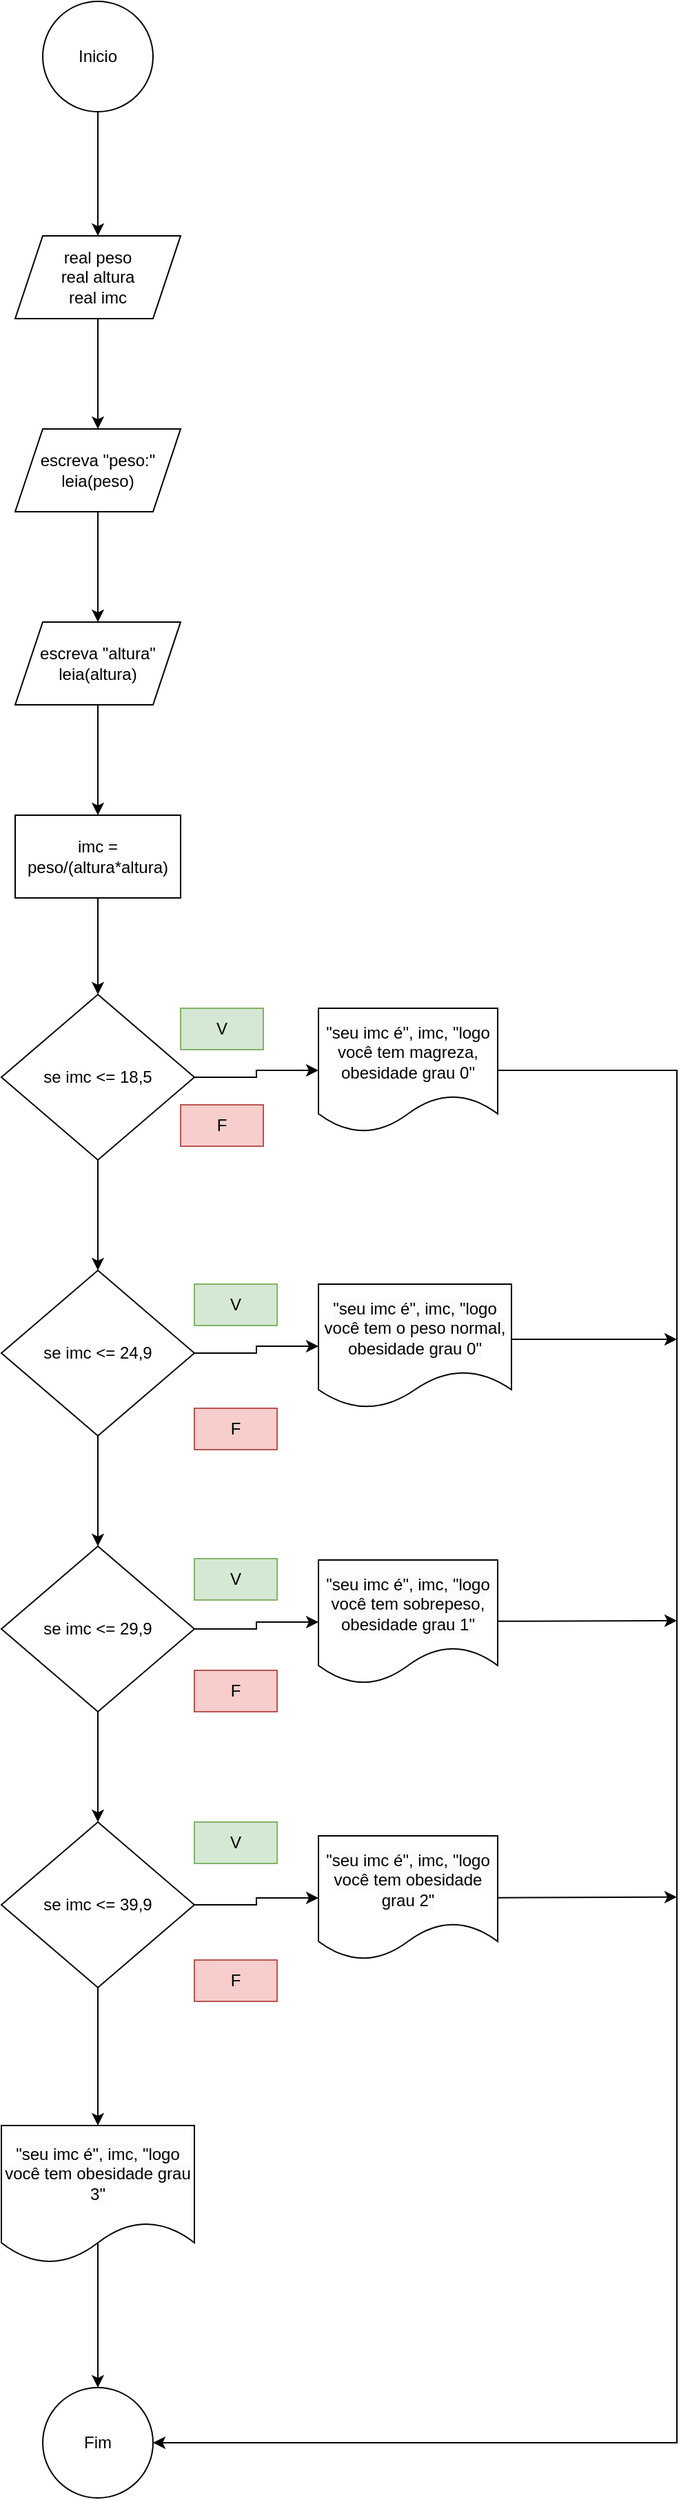 <mxfile version="24.7.17">
  <diagram name="Página-1" id="sozQ-eNmJCscKQdJ2B1G">
    <mxGraphModel dx="1687" dy="918" grid="1" gridSize="10" guides="1" tooltips="1" connect="1" arrows="1" fold="1" page="1" pageScale="1" pageWidth="827" pageHeight="1169" math="0" shadow="0">
      <root>
        <mxCell id="0" />
        <mxCell id="1" parent="0" />
        <mxCell id="tisoYPnN5JIa4hkCrfbF-3" value="" style="edgeStyle=orthogonalEdgeStyle;rounded=0;orthogonalLoop=1;jettySize=auto;html=1;" edge="1" parent="1" source="tisoYPnN5JIa4hkCrfbF-1" target="tisoYPnN5JIa4hkCrfbF-2">
          <mxGeometry relative="1" as="geometry" />
        </mxCell>
        <mxCell id="tisoYPnN5JIa4hkCrfbF-1" value="Inicio" style="ellipse;whiteSpace=wrap;html=1;aspect=fixed;" vertex="1" parent="1">
          <mxGeometry x="290" y="40" width="80" height="80" as="geometry" />
        </mxCell>
        <mxCell id="tisoYPnN5JIa4hkCrfbF-5" value="" style="edgeStyle=orthogonalEdgeStyle;rounded=0;orthogonalLoop=1;jettySize=auto;html=1;" edge="1" parent="1" source="tisoYPnN5JIa4hkCrfbF-2" target="tisoYPnN5JIa4hkCrfbF-4">
          <mxGeometry relative="1" as="geometry" />
        </mxCell>
        <mxCell id="tisoYPnN5JIa4hkCrfbF-2" value="real peso&lt;div&gt;real altura&lt;/div&gt;&lt;div&gt;real imc&lt;/div&gt;" style="shape=parallelogram;perimeter=parallelogramPerimeter;whiteSpace=wrap;html=1;fixedSize=1;" vertex="1" parent="1">
          <mxGeometry x="270" y="210" width="120" height="60" as="geometry" />
        </mxCell>
        <mxCell id="tisoYPnN5JIa4hkCrfbF-7" value="" style="edgeStyle=orthogonalEdgeStyle;rounded=0;orthogonalLoop=1;jettySize=auto;html=1;" edge="1" parent="1" source="tisoYPnN5JIa4hkCrfbF-4" target="tisoYPnN5JIa4hkCrfbF-6">
          <mxGeometry relative="1" as="geometry" />
        </mxCell>
        <mxCell id="tisoYPnN5JIa4hkCrfbF-4" value="escreva &quot;peso:&quot;&lt;div&gt;leia(peso)&lt;/div&gt;" style="shape=parallelogram;perimeter=parallelogramPerimeter;whiteSpace=wrap;html=1;fixedSize=1;" vertex="1" parent="1">
          <mxGeometry x="270" y="350" width="120" height="60" as="geometry" />
        </mxCell>
        <mxCell id="tisoYPnN5JIa4hkCrfbF-9" value="" style="edgeStyle=orthogonalEdgeStyle;rounded=0;orthogonalLoop=1;jettySize=auto;html=1;" edge="1" parent="1" source="tisoYPnN5JIa4hkCrfbF-6" target="tisoYPnN5JIa4hkCrfbF-8">
          <mxGeometry relative="1" as="geometry" />
        </mxCell>
        <mxCell id="tisoYPnN5JIa4hkCrfbF-6" value="escreva &quot;altura&quot;&lt;div&gt;leia(altura)&lt;/div&gt;" style="shape=parallelogram;perimeter=parallelogramPerimeter;whiteSpace=wrap;html=1;fixedSize=1;" vertex="1" parent="1">
          <mxGeometry x="270" y="490" width="120" height="60" as="geometry" />
        </mxCell>
        <mxCell id="tisoYPnN5JIa4hkCrfbF-11" value="" style="edgeStyle=orthogonalEdgeStyle;rounded=0;orthogonalLoop=1;jettySize=auto;html=1;" edge="1" parent="1" source="tisoYPnN5JIa4hkCrfbF-8" target="tisoYPnN5JIa4hkCrfbF-10">
          <mxGeometry relative="1" as="geometry" />
        </mxCell>
        <mxCell id="tisoYPnN5JIa4hkCrfbF-8" value="imc = peso/(altura*altura)" style="whiteSpace=wrap;html=1;" vertex="1" parent="1">
          <mxGeometry x="270" y="630" width="120" height="60" as="geometry" />
        </mxCell>
        <mxCell id="tisoYPnN5JIa4hkCrfbF-13" value="" style="edgeStyle=orthogonalEdgeStyle;rounded=0;orthogonalLoop=1;jettySize=auto;html=1;" edge="1" parent="1" source="tisoYPnN5JIa4hkCrfbF-10" target="tisoYPnN5JIa4hkCrfbF-12">
          <mxGeometry relative="1" as="geometry" />
        </mxCell>
        <mxCell id="tisoYPnN5JIa4hkCrfbF-15" value="" style="edgeStyle=orthogonalEdgeStyle;rounded=0;orthogonalLoop=1;jettySize=auto;html=1;" edge="1" parent="1" source="tisoYPnN5JIa4hkCrfbF-10" target="tisoYPnN5JIa4hkCrfbF-14">
          <mxGeometry relative="1" as="geometry" />
        </mxCell>
        <mxCell id="tisoYPnN5JIa4hkCrfbF-10" value="se imc &amp;lt;= 18,5" style="rhombus;whiteSpace=wrap;html=1;" vertex="1" parent="1">
          <mxGeometry x="260" y="760" width="140" height="120" as="geometry" />
        </mxCell>
        <mxCell id="tisoYPnN5JIa4hkCrfbF-12" value="&quot;seu imc é&quot;, imc, &quot;logo você tem magreza, obesidade grau 0&quot;" style="shape=document;whiteSpace=wrap;html=1;boundedLbl=1;" vertex="1" parent="1">
          <mxGeometry x="490" y="770" width="130" height="90" as="geometry" />
        </mxCell>
        <mxCell id="tisoYPnN5JIa4hkCrfbF-17" value="" style="edgeStyle=orthogonalEdgeStyle;rounded=0;orthogonalLoop=1;jettySize=auto;html=1;" edge="1" parent="1" source="tisoYPnN5JIa4hkCrfbF-14" target="tisoYPnN5JIa4hkCrfbF-16">
          <mxGeometry relative="1" as="geometry" />
        </mxCell>
        <mxCell id="tisoYPnN5JIa4hkCrfbF-21" value="" style="edgeStyle=orthogonalEdgeStyle;rounded=0;orthogonalLoop=1;jettySize=auto;html=1;" edge="1" parent="1" source="tisoYPnN5JIa4hkCrfbF-14" target="tisoYPnN5JIa4hkCrfbF-20">
          <mxGeometry relative="1" as="geometry" />
        </mxCell>
        <mxCell id="tisoYPnN5JIa4hkCrfbF-14" value="se imc &amp;lt;= 24,9" style="rhombus;whiteSpace=wrap;html=1;" vertex="1" parent="1">
          <mxGeometry x="260" y="960" width="140" height="120" as="geometry" />
        </mxCell>
        <mxCell id="tisoYPnN5JIa4hkCrfbF-16" value="&lt;br&gt;&lt;span style=&quot;color: rgb(0, 0, 0); font-family: Helvetica; font-size: 12px; font-style: normal; font-variant-ligatures: normal; font-variant-caps: normal; font-weight: 400; letter-spacing: normal; orphans: 2; text-align: center; text-indent: 0px; text-transform: none; widows: 2; word-spacing: 0px; -webkit-text-stroke-width: 0px; white-space: normal; background-color: rgb(251, 251, 251); text-decoration-thickness: initial; text-decoration-style: initial; text-decoration-color: initial; display: inline !important; float: none;&quot;&gt;&quot;seu imc é&quot;, imc, &quot;logo você tem o peso normal, obesidade grau 0&quot;&lt;/span&gt;&lt;div&gt;&lt;br/&gt;&lt;/div&gt;" style="shape=document;whiteSpace=wrap;html=1;boundedLbl=1;" vertex="1" parent="1">
          <mxGeometry x="490" y="970" width="140" height="90" as="geometry" />
        </mxCell>
        <mxCell id="tisoYPnN5JIa4hkCrfbF-18" value="V" style="text;html=1;align=center;verticalAlign=middle;whiteSpace=wrap;rounded=0;fillColor=#d5e8d4;strokeColor=#82b366;" vertex="1" parent="1">
          <mxGeometry x="390" y="770" width="60" height="30" as="geometry" />
        </mxCell>
        <mxCell id="tisoYPnN5JIa4hkCrfbF-19" value="F" style="text;html=1;align=center;verticalAlign=middle;whiteSpace=wrap;rounded=0;fillColor=#f8cecc;strokeColor=#b85450;" vertex="1" parent="1">
          <mxGeometry x="390" y="840" width="60" height="30" as="geometry" />
        </mxCell>
        <mxCell id="tisoYPnN5JIa4hkCrfbF-23" value="" style="edgeStyle=orthogonalEdgeStyle;rounded=0;orthogonalLoop=1;jettySize=auto;html=1;" edge="1" parent="1" source="tisoYPnN5JIa4hkCrfbF-20" target="tisoYPnN5JIa4hkCrfbF-22">
          <mxGeometry relative="1" as="geometry" />
        </mxCell>
        <mxCell id="tisoYPnN5JIa4hkCrfbF-25" value="" style="edgeStyle=orthogonalEdgeStyle;rounded=0;orthogonalLoop=1;jettySize=auto;html=1;" edge="1" parent="1" source="tisoYPnN5JIa4hkCrfbF-20" target="tisoYPnN5JIa4hkCrfbF-24">
          <mxGeometry relative="1" as="geometry" />
        </mxCell>
        <mxCell id="tisoYPnN5JIa4hkCrfbF-20" value="se imc &amp;lt;= 29,9" style="rhombus;whiteSpace=wrap;html=1;" vertex="1" parent="1">
          <mxGeometry x="260" y="1160" width="140" height="120" as="geometry" />
        </mxCell>
        <mxCell id="tisoYPnN5JIa4hkCrfbF-22" value="&lt;br&gt;&lt;span style=&quot;color: rgb(0, 0, 0); font-family: Helvetica; font-size: 12px; font-style: normal; font-variant-ligatures: normal; font-variant-caps: normal; font-weight: 400; letter-spacing: normal; orphans: 2; text-align: center; text-indent: 0px; text-transform: none; widows: 2; word-spacing: 0px; -webkit-text-stroke-width: 0px; white-space: normal; background-color: rgb(251, 251, 251); text-decoration-thickness: initial; text-decoration-style: initial; text-decoration-color: initial; display: inline !important; float: none;&quot;&gt;&quot;seu imc é&quot;, imc, &quot;logo você tem sobrepeso, obesidade grau 1&quot;&lt;/span&gt;&lt;div&gt;&lt;br/&gt;&lt;/div&gt;" style="shape=document;whiteSpace=wrap;html=1;boundedLbl=1;" vertex="1" parent="1">
          <mxGeometry x="490" y="1170" width="130" height="90" as="geometry" />
        </mxCell>
        <mxCell id="tisoYPnN5JIa4hkCrfbF-27" value="" style="edgeStyle=orthogonalEdgeStyle;rounded=0;orthogonalLoop=1;jettySize=auto;html=1;" edge="1" parent="1" source="tisoYPnN5JIa4hkCrfbF-24" target="tisoYPnN5JIa4hkCrfbF-26">
          <mxGeometry relative="1" as="geometry" />
        </mxCell>
        <mxCell id="tisoYPnN5JIa4hkCrfbF-35" value="" style="edgeStyle=orthogonalEdgeStyle;rounded=0;orthogonalLoop=1;jettySize=auto;html=1;" edge="1" parent="1" source="tisoYPnN5JIa4hkCrfbF-24" target="tisoYPnN5JIa4hkCrfbF-34">
          <mxGeometry relative="1" as="geometry" />
        </mxCell>
        <mxCell id="tisoYPnN5JIa4hkCrfbF-24" value="se imc &amp;lt;= 39,9" style="rhombus;whiteSpace=wrap;html=1;" vertex="1" parent="1">
          <mxGeometry x="260" y="1360" width="140" height="120" as="geometry" />
        </mxCell>
        <mxCell id="tisoYPnN5JIa4hkCrfbF-26" value="&lt;br&gt;&lt;span style=&quot;color: rgb(0, 0, 0); font-family: Helvetica; font-size: 12px; font-style: normal; font-variant-ligatures: normal; font-variant-caps: normal; font-weight: 400; letter-spacing: normal; orphans: 2; text-align: center; text-indent: 0px; text-transform: none; widows: 2; word-spacing: 0px; -webkit-text-stroke-width: 0px; white-space: normal; background-color: rgb(251, 251, 251); text-decoration-thickness: initial; text-decoration-style: initial; text-decoration-color: initial; display: inline !important; float: none;&quot;&gt;&quot;seu imc é&quot;, imc, &quot;logo você tem obesidade grau 2&quot;&lt;/span&gt;&lt;div&gt;&lt;br/&gt;&lt;/div&gt;" style="shape=document;whiteSpace=wrap;html=1;boundedLbl=1;" vertex="1" parent="1">
          <mxGeometry x="490" y="1370" width="130" height="90" as="geometry" />
        </mxCell>
        <mxCell id="tisoYPnN5JIa4hkCrfbF-28" value="V" style="text;html=1;align=center;verticalAlign=middle;whiteSpace=wrap;rounded=0;fillColor=#d5e8d4;strokeColor=#82b366;" vertex="1" parent="1">
          <mxGeometry x="400" y="970" width="60" height="30" as="geometry" />
        </mxCell>
        <mxCell id="tisoYPnN5JIa4hkCrfbF-29" value="F" style="text;html=1;align=center;verticalAlign=middle;whiteSpace=wrap;rounded=0;fillColor=#f8cecc;strokeColor=#b85450;" vertex="1" parent="1">
          <mxGeometry x="400" y="1060" width="60" height="30" as="geometry" />
        </mxCell>
        <mxCell id="tisoYPnN5JIa4hkCrfbF-30" value="V" style="text;html=1;align=center;verticalAlign=middle;whiteSpace=wrap;rounded=0;fillColor=#d5e8d4;strokeColor=#82b366;" vertex="1" parent="1">
          <mxGeometry x="400" y="1169" width="60" height="30" as="geometry" />
        </mxCell>
        <mxCell id="tisoYPnN5JIa4hkCrfbF-31" value="F" style="text;html=1;align=center;verticalAlign=middle;whiteSpace=wrap;rounded=0;fillColor=#f8cecc;strokeColor=#b85450;" vertex="1" parent="1">
          <mxGeometry x="400" y="1250" width="60" height="30" as="geometry" />
        </mxCell>
        <mxCell id="tisoYPnN5JIa4hkCrfbF-32" value="V" style="text;html=1;align=center;verticalAlign=middle;whiteSpace=wrap;rounded=0;fillColor=#d5e8d4;strokeColor=#82b366;" vertex="1" parent="1">
          <mxGeometry x="400" y="1360" width="60" height="30" as="geometry" />
        </mxCell>
        <mxCell id="tisoYPnN5JIa4hkCrfbF-33" value="F" style="text;html=1;align=center;verticalAlign=middle;whiteSpace=wrap;rounded=0;fillColor=#f8cecc;strokeColor=#b85450;" vertex="1" parent="1">
          <mxGeometry x="400" y="1460" width="60" height="30" as="geometry" />
        </mxCell>
        <mxCell id="tisoYPnN5JIa4hkCrfbF-37" value="" style="edgeStyle=orthogonalEdgeStyle;rounded=0;orthogonalLoop=1;jettySize=auto;html=1;exitX=0.5;exitY=0.84;exitDx=0;exitDy=0;exitPerimeter=0;" edge="1" parent="1" source="tisoYPnN5JIa4hkCrfbF-34" target="tisoYPnN5JIa4hkCrfbF-36">
          <mxGeometry relative="1" as="geometry" />
        </mxCell>
        <mxCell id="tisoYPnN5JIa4hkCrfbF-34" value="&lt;br&gt;&lt;span style=&quot;color: rgb(0, 0, 0); font-family: Helvetica; font-size: 12px; font-style: normal; font-variant-ligatures: normal; font-variant-caps: normal; font-weight: 400; letter-spacing: normal; orphans: 2; text-align: center; text-indent: 0px; text-transform: none; widows: 2; word-spacing: 0px; -webkit-text-stroke-width: 0px; white-space: normal; background-color: rgb(251, 251, 251); text-decoration-thickness: initial; text-decoration-style: initial; text-decoration-color: initial; display: inline !important; float: none;&quot;&gt;&quot;seu imc é&quot;, imc, &quot;logo você tem obesidade grau 3&quot;&lt;/span&gt;&lt;div&gt;&lt;br/&gt;&lt;/div&gt;" style="shape=document;whiteSpace=wrap;html=1;boundedLbl=1;" vertex="1" parent="1">
          <mxGeometry x="260" y="1580" width="140" height="100" as="geometry" />
        </mxCell>
        <mxCell id="tisoYPnN5JIa4hkCrfbF-36" value="Fim" style="ellipse;whiteSpace=wrap;html=1;" vertex="1" parent="1">
          <mxGeometry x="290" y="1770" width="80" height="80" as="geometry" />
        </mxCell>
        <mxCell id="tisoYPnN5JIa4hkCrfbF-38" value="" style="endArrow=classic;html=1;rounded=0;exitX=1;exitY=0.5;exitDx=0;exitDy=0;entryX=1;entryY=0.5;entryDx=0;entryDy=0;" edge="1" parent="1" source="tisoYPnN5JIa4hkCrfbF-12" target="tisoYPnN5JIa4hkCrfbF-36">
          <mxGeometry width="50" height="50" relative="1" as="geometry">
            <mxPoint x="710" y="980" as="sourcePoint" />
            <mxPoint x="760" y="1810" as="targetPoint" />
            <Array as="points">
              <mxPoint x="750" y="815" />
              <mxPoint x="750" y="1810" />
            </Array>
          </mxGeometry>
        </mxCell>
        <mxCell id="tisoYPnN5JIa4hkCrfbF-39" value="" style="endArrow=classic;html=1;rounded=0;" edge="1" parent="1">
          <mxGeometry width="50" height="50" relative="1" as="geometry">
            <mxPoint x="630" y="1010" as="sourcePoint" />
            <mxPoint x="750" y="1010" as="targetPoint" />
          </mxGeometry>
        </mxCell>
        <mxCell id="tisoYPnN5JIa4hkCrfbF-40" value="" style="endArrow=classic;html=1;rounded=0;" edge="1" parent="1">
          <mxGeometry width="50" height="50" relative="1" as="geometry">
            <mxPoint x="620" y="1214.41" as="sourcePoint" />
            <mxPoint x="750" y="1214" as="targetPoint" />
          </mxGeometry>
        </mxCell>
        <mxCell id="tisoYPnN5JIa4hkCrfbF-41" value="" style="endArrow=classic;html=1;rounded=0;" edge="1" parent="1">
          <mxGeometry width="50" height="50" relative="1" as="geometry">
            <mxPoint x="620" y="1414.82" as="sourcePoint" />
            <mxPoint x="750" y="1414.41" as="targetPoint" />
          </mxGeometry>
        </mxCell>
      </root>
    </mxGraphModel>
  </diagram>
</mxfile>
